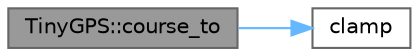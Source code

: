 digraph "TinyGPS::course_to"
{
 // LATEX_PDF_SIZE
  bgcolor="transparent";
  edge [fontname=Helvetica,fontsize=10,labelfontname=Helvetica,labelfontsize=10];
  node [fontname=Helvetica,fontsize=10,shape=box,height=0.2,width=0.4];
  rankdir="LR";
  Node1 [id="Node000001",label="TinyGPS::course_to",height=0.2,width=0.4,color="gray40", fillcolor="grey60", style="filled", fontcolor="black",tooltip=" "];
  Node1 -> Node2 [id="edge1_Node000001_Node000002",color="steelblue1",style="solid",tooltip=" "];
  Node2 [id="Node000002",label="clamp",height=0.2,width=0.4,color="grey40", fillcolor="white", style="filled",URL="$archive_2bgeigie__firmware__pio_2src_2configuration__server_8cpp.html#aed8613cf8a8e4ab677db757821414653",tooltip=" "];
}
